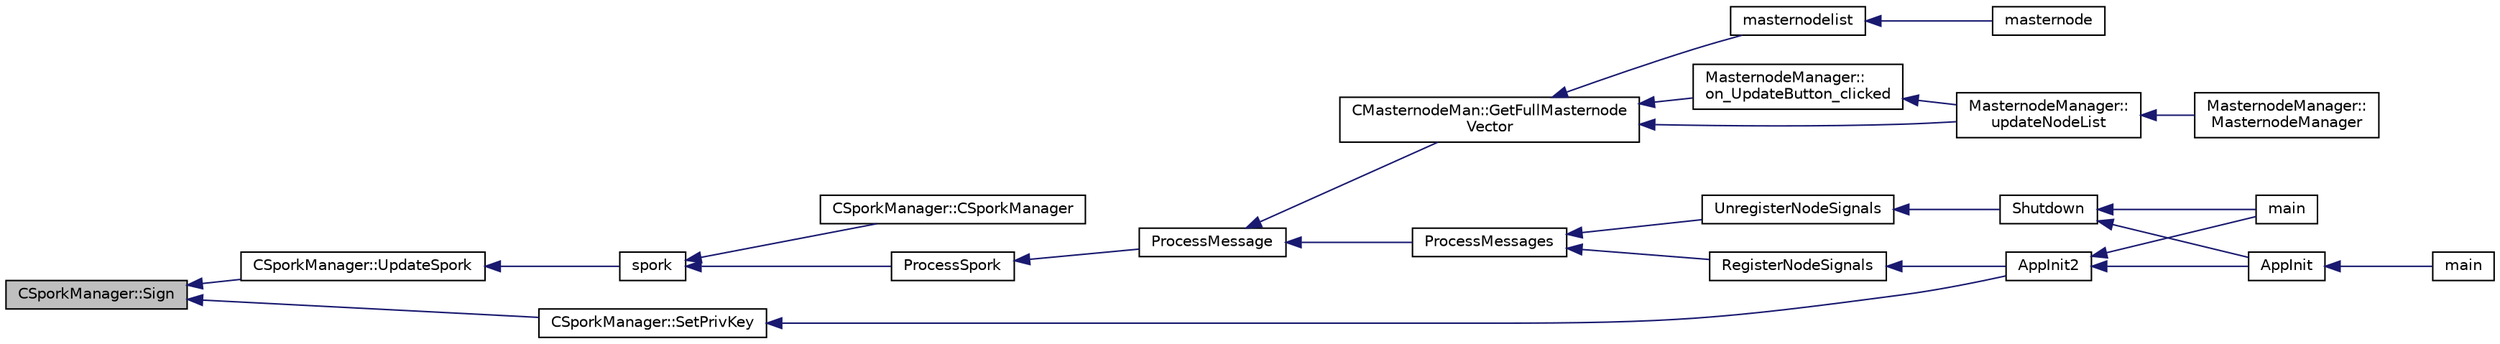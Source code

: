 digraph "CSporkManager::Sign"
{
  edge [fontname="Helvetica",fontsize="10",labelfontname="Helvetica",labelfontsize="10"];
  node [fontname="Helvetica",fontsize="10",shape=record];
  rankdir="LR";
  Node402 [label="CSporkManager::Sign",height=0.2,width=0.4,color="black", fillcolor="grey75", style="filled", fontcolor="black"];
  Node402 -> Node403 [dir="back",color="midnightblue",fontsize="10",style="solid",fontname="Helvetica"];
  Node403 [label="CSporkManager::UpdateSpork",height=0.2,width=0.4,color="black", fillcolor="white", style="filled",URL="$d2/d5e/class_c_spork_manager.html#a51293c5c9db22f4435f044b4ccb65028"];
  Node403 -> Node404 [dir="back",color="midnightblue",fontsize="10",style="solid",fontname="Helvetica"];
  Node404 [label="spork",height=0.2,width=0.4,color="black", fillcolor="white", style="filled",URL="$db/d48/rpcmisc_8cpp.html#a8dcc7f3e5749bbd1dad163b85d0abdcb"];
  Node404 -> Node405 [dir="back",color="midnightblue",fontsize="10",style="solid",fontname="Helvetica"];
  Node405 [label="ProcessSpork",height=0.2,width=0.4,color="black", fillcolor="white", style="filled",URL="$d0/d24/spork_8h.html#a3f9c24c1f4c012152fb4422ca981610a"];
  Node405 -> Node406 [dir="back",color="midnightblue",fontsize="10",style="solid",fontname="Helvetica"];
  Node406 [label="ProcessMessage",height=0.2,width=0.4,color="black", fillcolor="white", style="filled",URL="$df/d0a/main_8cpp.html#a8ba92b1a4bce3c835e887a9073d17d8e"];
  Node406 -> Node407 [dir="back",color="midnightblue",fontsize="10",style="solid",fontname="Helvetica"];
  Node407 [label="ProcessMessages",height=0.2,width=0.4,color="black", fillcolor="white", style="filled",URL="$d4/dbf/main_8h.html#a196f9318f02448b85b28d612698934fd"];
  Node407 -> Node408 [dir="back",color="midnightblue",fontsize="10",style="solid",fontname="Helvetica"];
  Node408 [label="RegisterNodeSignals",height=0.2,width=0.4,color="black", fillcolor="white", style="filled",URL="$d4/dbf/main_8h.html#ab02615ff65f91d69f8d786ec900baa8a",tooltip="Register with a network node to receive its signals. "];
  Node408 -> Node409 [dir="back",color="midnightblue",fontsize="10",style="solid",fontname="Helvetica"];
  Node409 [label="AppInit2",height=0.2,width=0.4,color="black", fillcolor="white", style="filled",URL="$d8/dc0/init_8h.html#a1a4c1bfbf6ba1db77e988b89b9cadfd3",tooltip="Initialize ion. "];
  Node409 -> Node410 [dir="back",color="midnightblue",fontsize="10",style="solid",fontname="Helvetica"];
  Node410 [label="AppInit",height=0.2,width=0.4,color="black", fillcolor="white", style="filled",URL="$d4/d35/iond_8cpp.html#ac59316b767e6984e1285f0531275286b"];
  Node410 -> Node411 [dir="back",color="midnightblue",fontsize="10",style="solid",fontname="Helvetica"];
  Node411 [label="main",height=0.2,width=0.4,color="black", fillcolor="white", style="filled",URL="$d4/d35/iond_8cpp.html#a0ddf1224851353fc92bfbff6f499fa97"];
  Node409 -> Node412 [dir="back",color="midnightblue",fontsize="10",style="solid",fontname="Helvetica"];
  Node412 [label="main",height=0.2,width=0.4,color="black", fillcolor="white", style="filled",URL="$d5/d2d/ion_8cpp.html#a0ddf1224851353fc92bfbff6f499fa97"];
  Node407 -> Node413 [dir="back",color="midnightblue",fontsize="10",style="solid",fontname="Helvetica"];
  Node413 [label="UnregisterNodeSignals",height=0.2,width=0.4,color="black", fillcolor="white", style="filled",URL="$d4/dbf/main_8h.html#a3ef0cc6e9d9d6435ee2a5569244d6ebd",tooltip="Unregister a network node. "];
  Node413 -> Node414 [dir="back",color="midnightblue",fontsize="10",style="solid",fontname="Helvetica"];
  Node414 [label="Shutdown",height=0.2,width=0.4,color="black", fillcolor="white", style="filled",URL="$d8/dc0/init_8h.html#ac5f038c2b480cf9ef5e19e3eba8dbaf9"];
  Node414 -> Node410 [dir="back",color="midnightblue",fontsize="10",style="solid",fontname="Helvetica"];
  Node414 -> Node412 [dir="back",color="midnightblue",fontsize="10",style="solid",fontname="Helvetica"];
  Node406 -> Node415 [dir="back",color="midnightblue",fontsize="10",style="solid",fontname="Helvetica"];
  Node415 [label="CMasternodeMan::GetFullMasternode\lVector",height=0.2,width=0.4,color="black", fillcolor="white", style="filled",URL="$dc/d6b/class_c_masternode_man.html#ab39e213a7601e1bef2eba1d5d63206f5"];
  Node415 -> Node416 [dir="back",color="midnightblue",fontsize="10",style="solid",fontname="Helvetica"];
  Node416 [label="MasternodeManager::\lupdateNodeList",height=0.2,width=0.4,color="black", fillcolor="white", style="filled",URL="$d9/d70/class_masternode_manager.html#a5485a8bd6ccf673027165cc1207dfae9"];
  Node416 -> Node417 [dir="back",color="midnightblue",fontsize="10",style="solid",fontname="Helvetica"];
  Node417 [label="MasternodeManager::\lMasternodeManager",height=0.2,width=0.4,color="black", fillcolor="white", style="filled",URL="$d9/d70/class_masternode_manager.html#ad18cb99065e056e6b791e2356de826bf"];
  Node415 -> Node418 [dir="back",color="midnightblue",fontsize="10",style="solid",fontname="Helvetica"];
  Node418 [label="MasternodeManager::\lon_UpdateButton_clicked",height=0.2,width=0.4,color="black", fillcolor="white", style="filled",URL="$d9/d70/class_masternode_manager.html#ae8d07b4d869e3eb09fe1be445eff0430"];
  Node418 -> Node416 [dir="back",color="midnightblue",fontsize="10",style="solid",fontname="Helvetica"];
  Node415 -> Node419 [dir="back",color="midnightblue",fontsize="10",style="solid",fontname="Helvetica"];
  Node419 [label="masternodelist",height=0.2,width=0.4,color="black", fillcolor="white", style="filled",URL="$d5/d6b/rpcstashedsend_8cpp.html#a3a7ed7e37f21eb2912afc6e776f7236c"];
  Node419 -> Node420 [dir="back",color="midnightblue",fontsize="10",style="solid",fontname="Helvetica"];
  Node420 [label="masternode",height=0.2,width=0.4,color="black", fillcolor="white", style="filled",URL="$d5/d6b/rpcstashedsend_8cpp.html#a30609e443aeb47c29ed0878d16b1b5e1"];
  Node404 -> Node421 [dir="back",color="midnightblue",fontsize="10",style="solid",fontname="Helvetica"];
  Node421 [label="CSporkManager::CSporkManager",height=0.2,width=0.4,color="black", fillcolor="white", style="filled",URL="$d2/d5e/class_c_spork_manager.html#af25ba284196ede7288bc9855e7f8a8a5"];
  Node402 -> Node422 [dir="back",color="midnightblue",fontsize="10",style="solid",fontname="Helvetica"];
  Node422 [label="CSporkManager::SetPrivKey",height=0.2,width=0.4,color="black", fillcolor="white", style="filled",URL="$d2/d5e/class_c_spork_manager.html#a599d088218de9d242e4dc5cb17dd310b"];
  Node422 -> Node409 [dir="back",color="midnightblue",fontsize="10",style="solid",fontname="Helvetica"];
}
